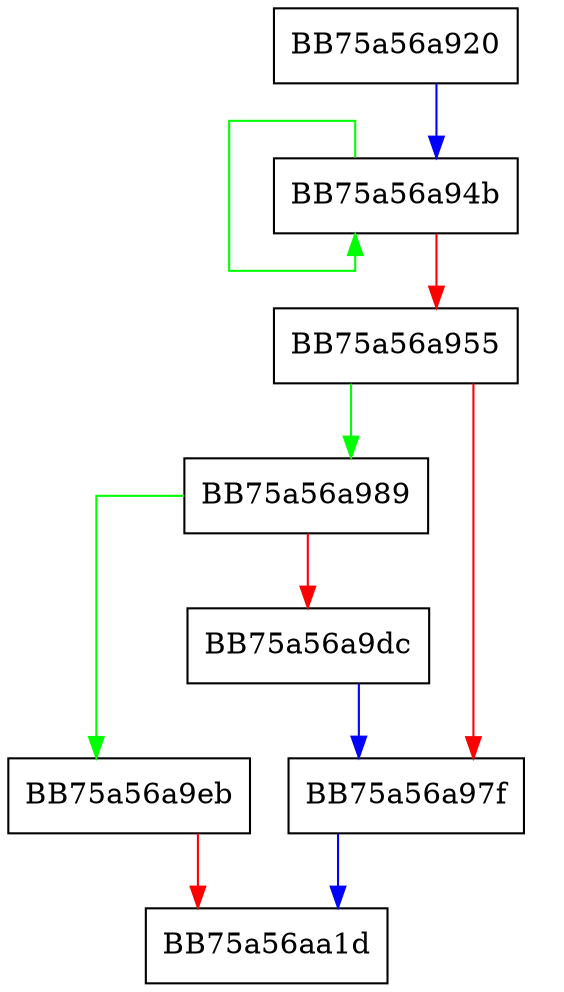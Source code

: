 digraph StringElement {
  node [shape="box"];
  graph [splines=ortho];
  BB75a56a920 -> BB75a56a94b [color="blue"];
  BB75a56a94b -> BB75a56a94b [color="green"];
  BB75a56a94b -> BB75a56a955 [color="red"];
  BB75a56a955 -> BB75a56a989 [color="green"];
  BB75a56a955 -> BB75a56a97f [color="red"];
  BB75a56a97f -> BB75a56aa1d [color="blue"];
  BB75a56a989 -> BB75a56a9eb [color="green"];
  BB75a56a989 -> BB75a56a9dc [color="red"];
  BB75a56a9dc -> BB75a56a97f [color="blue"];
  BB75a56a9eb -> BB75a56aa1d [color="red"];
}